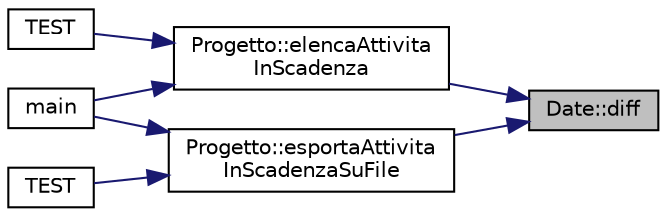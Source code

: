 digraph "Date::diff"
{
 // LATEX_PDF_SIZE
  edge [fontname="Helvetica",fontsize="10",labelfontname="Helvetica",labelfontsize="10"];
  node [fontname="Helvetica",fontsize="10",shape=record];
  rankdir="RL";
  Node5 [label="Date::diff",height=0.2,width=0.4,color="black", fillcolor="grey75", style="filled", fontcolor="black",tooltip=" "];
  Node5 -> Node6 [dir="back",color="midnightblue",fontsize="10",style="solid",fontname="Helvetica"];
  Node6 [label="Progetto::elencaAttivita\lInScadenza",height=0.2,width=0.4,color="black", fillcolor="white", style="filled",URL="$class_progetto.html#a6bbaa11138cad32b3329fbdc015c61d7",tooltip="elenco delle attivita' in scadenza prima di una specifica data del progetto"];
  Node6 -> Node7 [dir="back",color="midnightblue",fontsize="10",style="solid",fontname="Helvetica"];
  Node7 [label="main",height=0.2,width=0.4,color="black", fillcolor="white", style="filled",URL="$main_8cpp.html#a840291bc02cba5474a4cb46a9b9566fe",tooltip=" "];
  Node6 -> Node8 [dir="back",color="midnightblue",fontsize="10",style="solid",fontname="Helvetica"];
  Node8 [label="TEST",height=0.2,width=0.4,color="black", fillcolor="white", style="filled",URL="$test_8cpp.html#acba8bc4c4d11c7a569d11fb2987003f8",tooltip=" "];
  Node5 -> Node9 [dir="back",color="midnightblue",fontsize="10",style="solid",fontname="Helvetica"];
  Node9 [label="Progetto::esportaAttivita\lInScadenzaSuFile",height=0.2,width=0.4,color="black", fillcolor="white", style="filled",URL="$class_progetto.html#a243a4a9d57f1a66727f3f937fa0450c9",tooltip="esportazione delle attivita' in scadenza prima di una specifica data del progetto su file"];
  Node9 -> Node7 [dir="back",color="midnightblue",fontsize="10",style="solid",fontname="Helvetica"];
  Node9 -> Node10 [dir="back",color="midnightblue",fontsize="10",style="solid",fontname="Helvetica"];
  Node10 [label="TEST",height=0.2,width=0.4,color="black", fillcolor="white", style="filled",URL="$test_8cpp.html#ae8e36799309d24a81937886f16da09b5",tooltip=" "];
}
